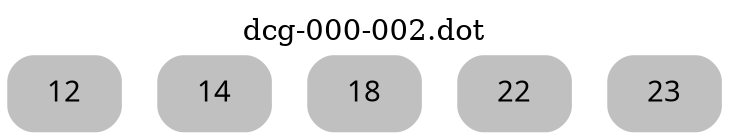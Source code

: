 digraph dcg_0 {
  labelloc="t";
  label="dcg-000-002.dot";
  node [fontname="sans-serif"];
  node [shape=box style="rounded,filled"];
  n12 [label="12" color=grey];
  n14 [label="14" color=grey];
  n18 [label="18" color=grey];
  n22 [label="22" color=grey];
  n23 [label="23" color=grey];
}
